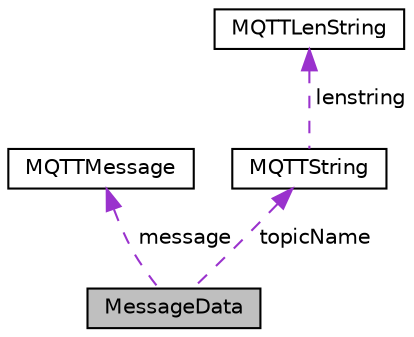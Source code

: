 digraph "MessageData"
{
  edge [fontname="Helvetica",fontsize="10",labelfontname="Helvetica",labelfontsize="10"];
  node [fontname="Helvetica",fontsize="10",shape=record];
  Node1 [label="MessageData",height=0.2,width=0.4,color="black", fillcolor="grey75", style="filled", fontcolor="black"];
  Node2 -> Node1 [dir="back",color="darkorchid3",fontsize="10",style="dashed",label=" message" ,fontname="Helvetica"];
  Node2 [label="MQTTMessage",height=0.2,width=0.4,color="black", fillcolor="white", style="filled",URL="$struct_m_q_t_t_message.html"];
  Node3 -> Node1 [dir="back",color="darkorchid3",fontsize="10",style="dashed",label=" topicName" ,fontname="Helvetica"];
  Node3 [label="MQTTString",height=0.2,width=0.4,color="black", fillcolor="white", style="filled",URL="$struct_m_q_t_t_string.html"];
  Node4 -> Node3 [dir="back",color="darkorchid3",fontsize="10",style="dashed",label=" lenstring" ,fontname="Helvetica"];
  Node4 [label="MQTTLenString",height=0.2,width=0.4,color="black", fillcolor="white", style="filled",URL="$struct_m_q_t_t_len_string.html"];
}
